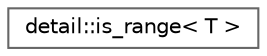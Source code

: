 digraph "Gráfico de jerarquía de clases"
{
 // LATEX_PDF_SIZE
  bgcolor="transparent";
  edge [fontname=Helvetica,fontsize=10,labelfontname=Helvetica,labelfontsize=10];
  node [fontname=Helvetica,fontsize=10,shape=box,height=0.2,width=0.4];
  rankdir="LR";
  Node0 [id="Node000000",label="detail::is_range\< T \>",height=0.2,width=0.4,color="grey40", fillcolor="white", style="filled",URL="$structdetail_1_1is__range.html",tooltip=" "];
}
